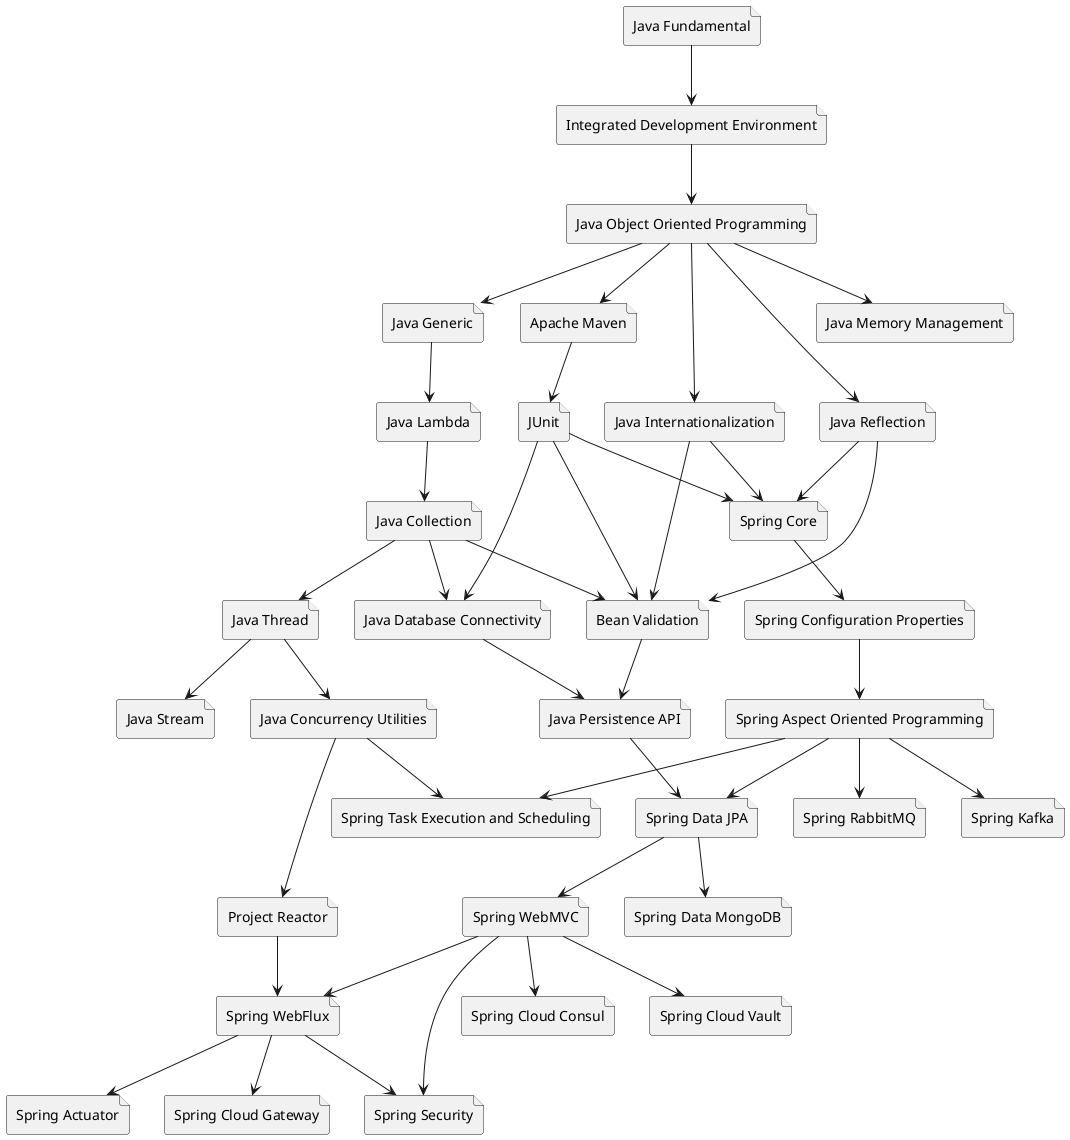 @startuml

file "Java Fundamental" as basic
file "Java Object Oriented Programming" as oop
file "Java Generic" as generic
file "Java Lambda" as lambda
file "Java Collection" as collection
file "Java Stream" as stream
file "Java Reflection" as reflection
file "Java Database Connectivity" as jdbc
file "Java Internationalization" as i18n
file "Java Thread" as thread
file "Java Concurrency Utilities" as concurrency
file "Java Memory Management" as memory

file "Bean Validation" as beanvalidation
file "Java Persistence API" as jpa

file "Spring Core" as springcore
file "Spring Aspect Oriented Programming" as springaop
file "Spring Data JPA" as springdatajpa
file "Spring Data MongoDB" as springdatamongodb
file "Spring WebMVC" as springwebmvc
file "Spring WebFlux" as springwebflux
file "Spring Kafka" as springkafka
file "Spring Cloud Gateway" as springcloudgateway
file "Spring Cloud Consul" as springconsul
file "Spring Cloud Vault" as springvault
file "Spring Security" as springsecurity
file "Spring Task Execution and Scheduling" as springtask
file "Spring RabbitMQ" as springrabbitmq
file "Spring Configuration Properties" as springconfig
file "Spring Actuator" as springactuator

file "Project Reactor" as reactor
file "JUnit" as junit
file "Apache Maven" as maven
file "Integrated Development Environment" as ide

basic --> ide
ide --> oop
oop --> reflection
oop --> generic
generic --> lambda
oop --> maven
maven --> junit
junit --> springcore
junit --> jdbc
junit --> beanvalidation
reflection --> beanvalidation
reflection --> springcore
collection --> thread
oop --> i18n
i18n --> beanvalidation
i18n --> springcore
collection --> beanvalidation
collection --> jdbc
lambda --> collection
thread --> concurrency
thread --> stream
jdbc --> jpa
beanvalidation --> jpa
springaop --> springdatajpa
jpa --> springdatajpa
concurrency --> reactor
reactor --> springwebflux
springwebmvc --> springwebflux
springaop --> springtask
concurrency --> springtask
springdatajpa --> springdatamongodb
springaop --> springkafka
springaop --> springrabbitmq
springwebflux --> springcloudgateway
springwebflux --> springsecurity
springwebmvc --> springsecurity
springwebmvc --> springconsul
springwebmvc --> springvault
oop --> memory
springcore --> springconfig
springconfig --> springaop
springdatajpa --> springwebmvc
springwebflux --> springactuator

@enduml
